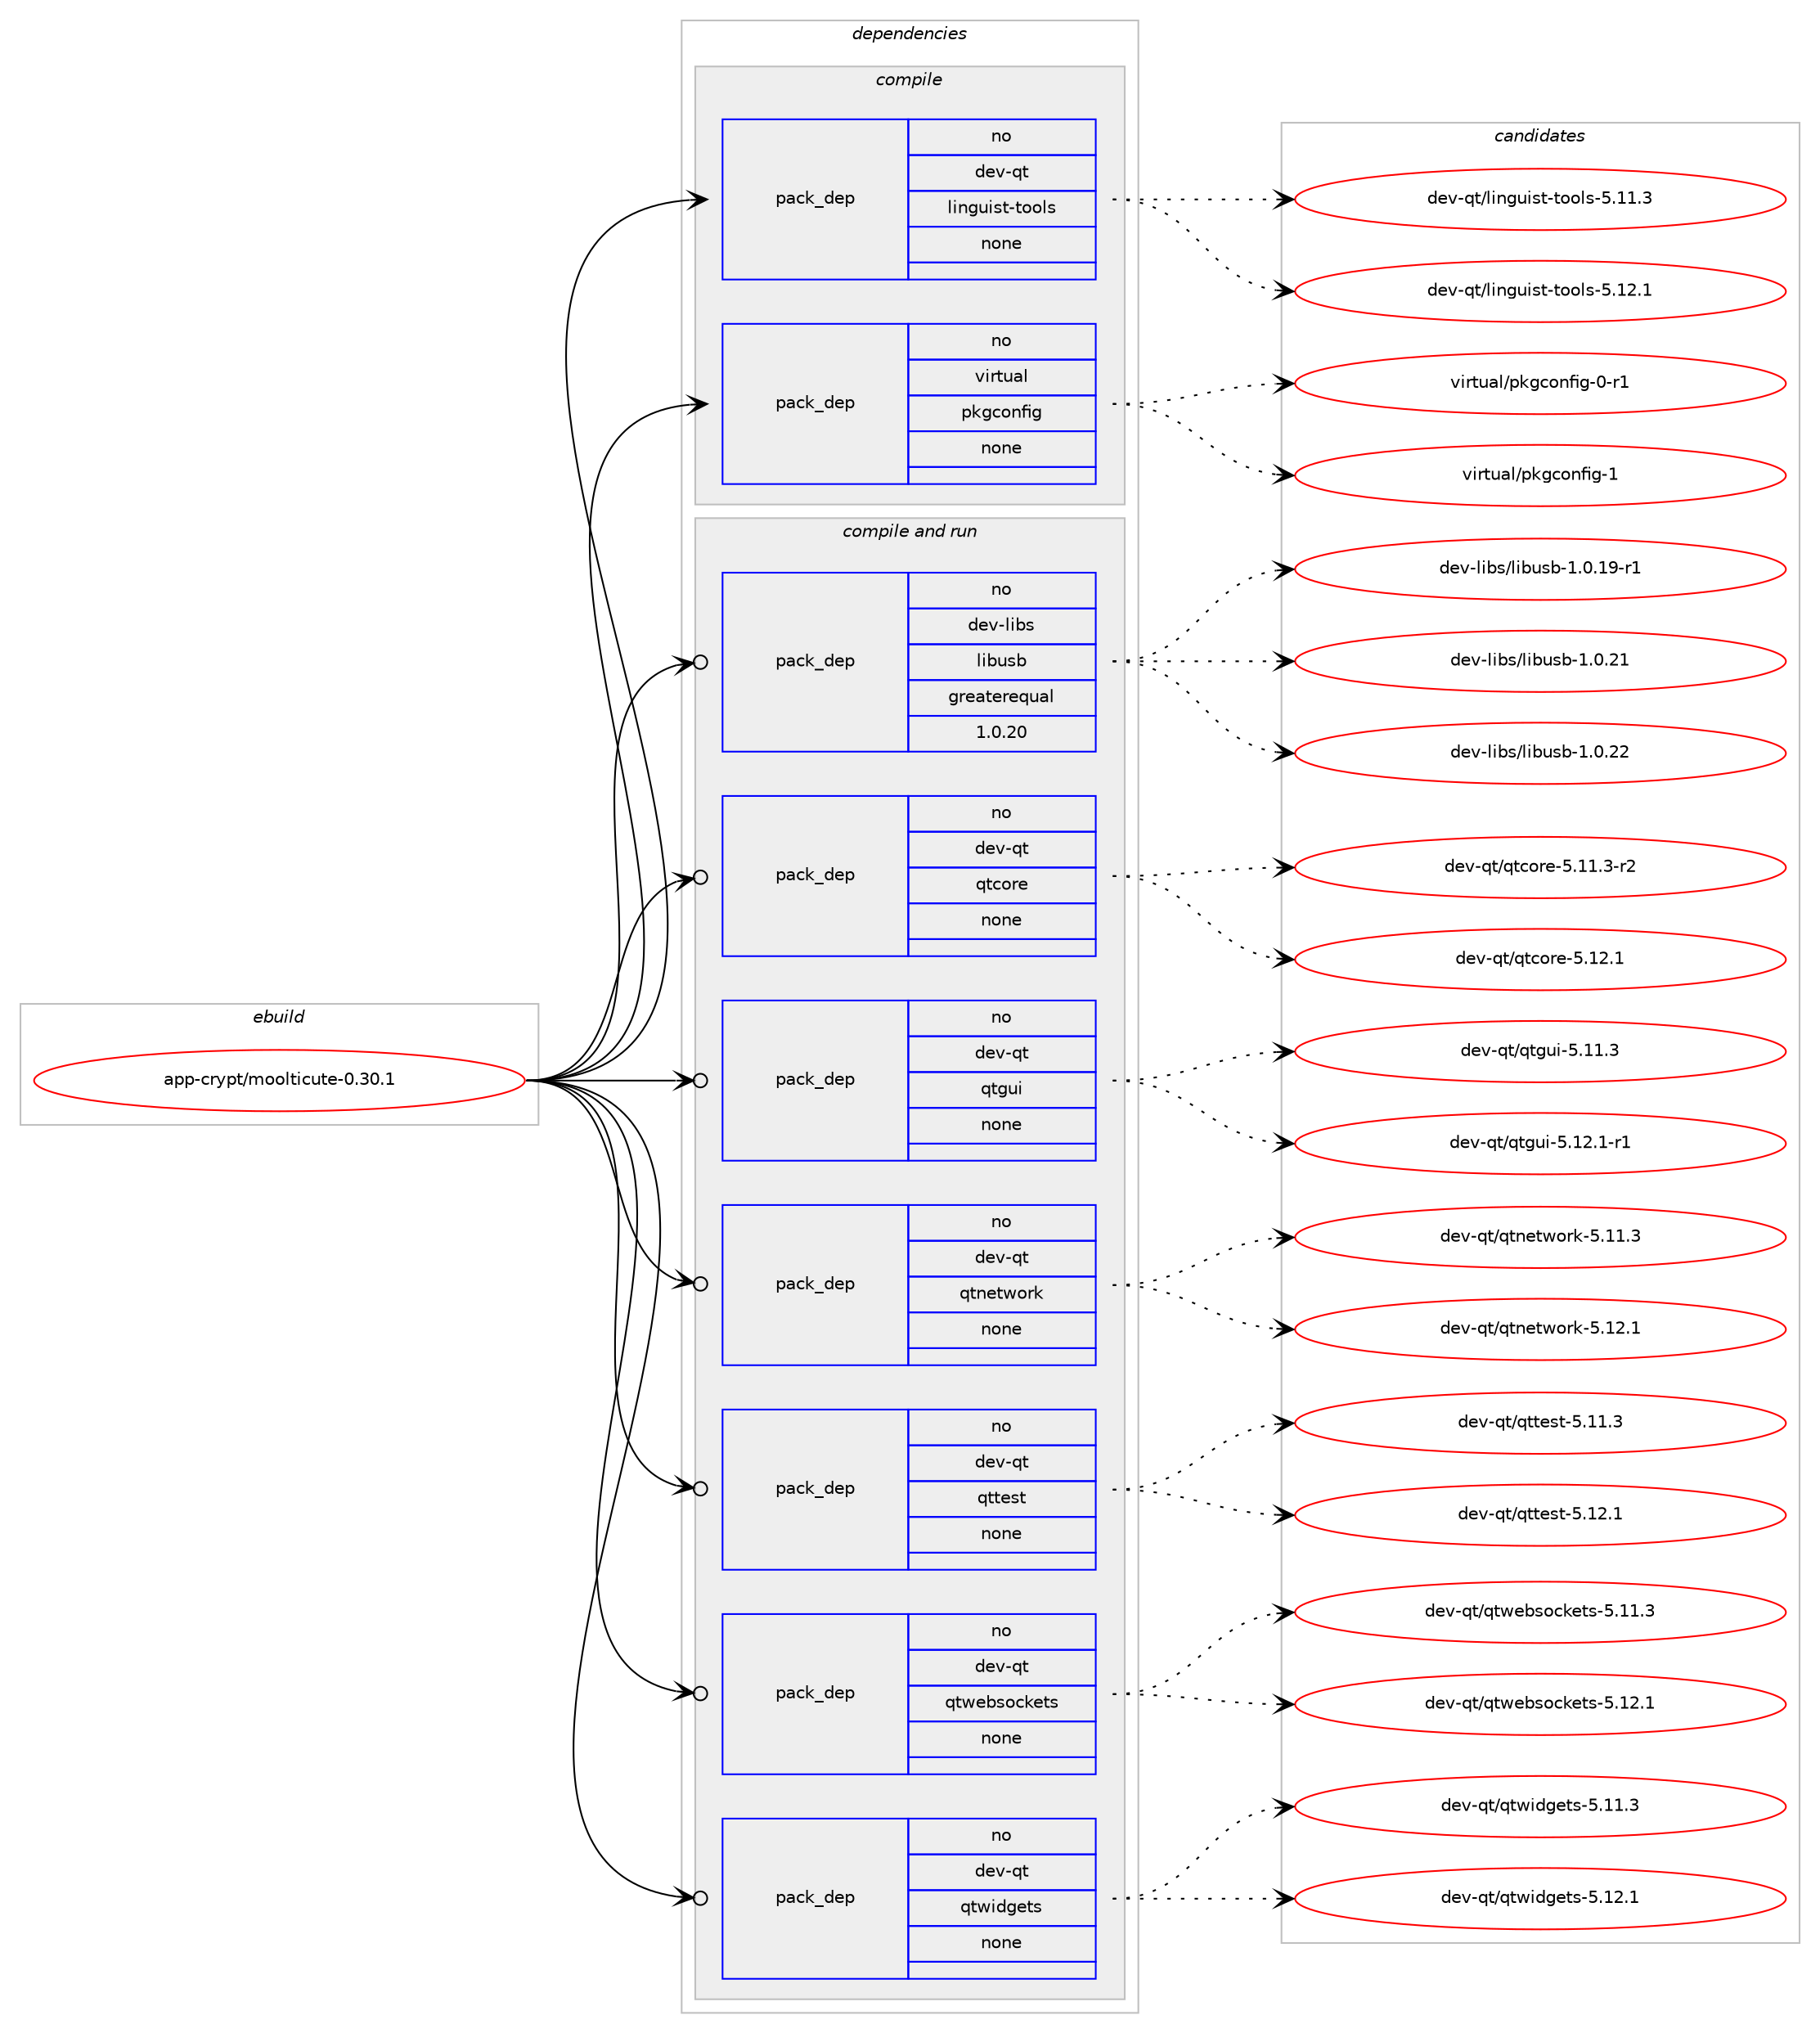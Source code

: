 digraph prolog {

# *************
# Graph options
# *************

newrank=true;
concentrate=true;
compound=true;
graph [rankdir=LR,fontname=Helvetica,fontsize=10,ranksep=1.5];#, ranksep=2.5, nodesep=0.2];
edge  [arrowhead=vee];
node  [fontname=Helvetica,fontsize=10];

# **********
# The ebuild
# **********

subgraph cluster_leftcol {
color=gray;
rank=same;
label=<<i>ebuild</i>>;
id [label="app-crypt/moolticute-0.30.1", color=red, width=4, href="../app-crypt/moolticute-0.30.1.svg"];
}

# ****************
# The dependencies
# ****************

subgraph cluster_midcol {
color=gray;
label=<<i>dependencies</i>>;
subgraph cluster_compile {
fillcolor="#eeeeee";
style=filled;
label=<<i>compile</i>>;
subgraph pack908750 {
dependency1276452 [label=<<TABLE BORDER="0" CELLBORDER="1" CELLSPACING="0" CELLPADDING="4" WIDTH="220"><TR><TD ROWSPAN="6" CELLPADDING="30">pack_dep</TD></TR><TR><TD WIDTH="110">no</TD></TR><TR><TD>dev-qt</TD></TR><TR><TD>linguist-tools</TD></TR><TR><TD>none</TD></TR><TR><TD></TD></TR></TABLE>>, shape=none, color=blue];
}
id:e -> dependency1276452:w [weight=20,style="solid",arrowhead="vee"];
subgraph pack908751 {
dependency1276453 [label=<<TABLE BORDER="0" CELLBORDER="1" CELLSPACING="0" CELLPADDING="4" WIDTH="220"><TR><TD ROWSPAN="6" CELLPADDING="30">pack_dep</TD></TR><TR><TD WIDTH="110">no</TD></TR><TR><TD>virtual</TD></TR><TR><TD>pkgconfig</TD></TR><TR><TD>none</TD></TR><TR><TD></TD></TR></TABLE>>, shape=none, color=blue];
}
id:e -> dependency1276453:w [weight=20,style="solid",arrowhead="vee"];
}
subgraph cluster_compileandrun {
fillcolor="#eeeeee";
style=filled;
label=<<i>compile and run</i>>;
subgraph pack908752 {
dependency1276454 [label=<<TABLE BORDER="0" CELLBORDER="1" CELLSPACING="0" CELLPADDING="4" WIDTH="220"><TR><TD ROWSPAN="6" CELLPADDING="30">pack_dep</TD></TR><TR><TD WIDTH="110">no</TD></TR><TR><TD>dev-libs</TD></TR><TR><TD>libusb</TD></TR><TR><TD>greaterequal</TD></TR><TR><TD>1.0.20</TD></TR></TABLE>>, shape=none, color=blue];
}
id:e -> dependency1276454:w [weight=20,style="solid",arrowhead="odotvee"];
subgraph pack908753 {
dependency1276455 [label=<<TABLE BORDER="0" CELLBORDER="1" CELLSPACING="0" CELLPADDING="4" WIDTH="220"><TR><TD ROWSPAN="6" CELLPADDING="30">pack_dep</TD></TR><TR><TD WIDTH="110">no</TD></TR><TR><TD>dev-qt</TD></TR><TR><TD>qtcore</TD></TR><TR><TD>none</TD></TR><TR><TD></TD></TR></TABLE>>, shape=none, color=blue];
}
id:e -> dependency1276455:w [weight=20,style="solid",arrowhead="odotvee"];
subgraph pack908754 {
dependency1276456 [label=<<TABLE BORDER="0" CELLBORDER="1" CELLSPACING="0" CELLPADDING="4" WIDTH="220"><TR><TD ROWSPAN="6" CELLPADDING="30">pack_dep</TD></TR><TR><TD WIDTH="110">no</TD></TR><TR><TD>dev-qt</TD></TR><TR><TD>qtgui</TD></TR><TR><TD>none</TD></TR><TR><TD></TD></TR></TABLE>>, shape=none, color=blue];
}
id:e -> dependency1276456:w [weight=20,style="solid",arrowhead="odotvee"];
subgraph pack908755 {
dependency1276457 [label=<<TABLE BORDER="0" CELLBORDER="1" CELLSPACING="0" CELLPADDING="4" WIDTH="220"><TR><TD ROWSPAN="6" CELLPADDING="30">pack_dep</TD></TR><TR><TD WIDTH="110">no</TD></TR><TR><TD>dev-qt</TD></TR><TR><TD>qtnetwork</TD></TR><TR><TD>none</TD></TR><TR><TD></TD></TR></TABLE>>, shape=none, color=blue];
}
id:e -> dependency1276457:w [weight=20,style="solid",arrowhead="odotvee"];
subgraph pack908756 {
dependency1276458 [label=<<TABLE BORDER="0" CELLBORDER="1" CELLSPACING="0" CELLPADDING="4" WIDTH="220"><TR><TD ROWSPAN="6" CELLPADDING="30">pack_dep</TD></TR><TR><TD WIDTH="110">no</TD></TR><TR><TD>dev-qt</TD></TR><TR><TD>qttest</TD></TR><TR><TD>none</TD></TR><TR><TD></TD></TR></TABLE>>, shape=none, color=blue];
}
id:e -> dependency1276458:w [weight=20,style="solid",arrowhead="odotvee"];
subgraph pack908757 {
dependency1276459 [label=<<TABLE BORDER="0" CELLBORDER="1" CELLSPACING="0" CELLPADDING="4" WIDTH="220"><TR><TD ROWSPAN="6" CELLPADDING="30">pack_dep</TD></TR><TR><TD WIDTH="110">no</TD></TR><TR><TD>dev-qt</TD></TR><TR><TD>qtwebsockets</TD></TR><TR><TD>none</TD></TR><TR><TD></TD></TR></TABLE>>, shape=none, color=blue];
}
id:e -> dependency1276459:w [weight=20,style="solid",arrowhead="odotvee"];
subgraph pack908758 {
dependency1276460 [label=<<TABLE BORDER="0" CELLBORDER="1" CELLSPACING="0" CELLPADDING="4" WIDTH="220"><TR><TD ROWSPAN="6" CELLPADDING="30">pack_dep</TD></TR><TR><TD WIDTH="110">no</TD></TR><TR><TD>dev-qt</TD></TR><TR><TD>qtwidgets</TD></TR><TR><TD>none</TD></TR><TR><TD></TD></TR></TABLE>>, shape=none, color=blue];
}
id:e -> dependency1276460:w [weight=20,style="solid",arrowhead="odotvee"];
}
subgraph cluster_run {
fillcolor="#eeeeee";
style=filled;
label=<<i>run</i>>;
}
}

# **************
# The candidates
# **************

subgraph cluster_choices {
rank=same;
color=gray;
label=<<i>candidates</i>>;

subgraph choice908750 {
color=black;
nodesep=1;
choice10010111845113116471081051101031171051151164511611111110811545534649494651 [label="dev-qt/linguist-tools-5.11.3", color=red, width=4,href="../dev-qt/linguist-tools-5.11.3.svg"];
choice10010111845113116471081051101031171051151164511611111110811545534649504649 [label="dev-qt/linguist-tools-5.12.1", color=red, width=4,href="../dev-qt/linguist-tools-5.12.1.svg"];
dependency1276452:e -> choice10010111845113116471081051101031171051151164511611111110811545534649494651:w [style=dotted,weight="100"];
dependency1276452:e -> choice10010111845113116471081051101031171051151164511611111110811545534649504649:w [style=dotted,weight="100"];
}
subgraph choice908751 {
color=black;
nodesep=1;
choice11810511411611797108471121071039911111010210510345484511449 [label="virtual/pkgconfig-0-r1", color=red, width=4,href="../virtual/pkgconfig-0-r1.svg"];
choice1181051141161179710847112107103991111101021051034549 [label="virtual/pkgconfig-1", color=red, width=4,href="../virtual/pkgconfig-1.svg"];
dependency1276453:e -> choice11810511411611797108471121071039911111010210510345484511449:w [style=dotted,weight="100"];
dependency1276453:e -> choice1181051141161179710847112107103991111101021051034549:w [style=dotted,weight="100"];
}
subgraph choice908752 {
color=black;
nodesep=1;
choice1001011184510810598115471081059811711598454946484649574511449 [label="dev-libs/libusb-1.0.19-r1", color=red, width=4,href="../dev-libs/libusb-1.0.19-r1.svg"];
choice100101118451081059811547108105981171159845494648465049 [label="dev-libs/libusb-1.0.21", color=red, width=4,href="../dev-libs/libusb-1.0.21.svg"];
choice100101118451081059811547108105981171159845494648465050 [label="dev-libs/libusb-1.0.22", color=red, width=4,href="../dev-libs/libusb-1.0.22.svg"];
dependency1276454:e -> choice1001011184510810598115471081059811711598454946484649574511449:w [style=dotted,weight="100"];
dependency1276454:e -> choice100101118451081059811547108105981171159845494648465049:w [style=dotted,weight="100"];
dependency1276454:e -> choice100101118451081059811547108105981171159845494648465050:w [style=dotted,weight="100"];
}
subgraph choice908753 {
color=black;
nodesep=1;
choice100101118451131164711311699111114101455346494946514511450 [label="dev-qt/qtcore-5.11.3-r2", color=red, width=4,href="../dev-qt/qtcore-5.11.3-r2.svg"];
choice10010111845113116471131169911111410145534649504649 [label="dev-qt/qtcore-5.12.1", color=red, width=4,href="../dev-qt/qtcore-5.12.1.svg"];
dependency1276455:e -> choice100101118451131164711311699111114101455346494946514511450:w [style=dotted,weight="100"];
dependency1276455:e -> choice10010111845113116471131169911111410145534649504649:w [style=dotted,weight="100"];
}
subgraph choice908754 {
color=black;
nodesep=1;
choice100101118451131164711311610311710545534649494651 [label="dev-qt/qtgui-5.11.3", color=red, width=4,href="../dev-qt/qtgui-5.11.3.svg"];
choice1001011184511311647113116103117105455346495046494511449 [label="dev-qt/qtgui-5.12.1-r1", color=red, width=4,href="../dev-qt/qtgui-5.12.1-r1.svg"];
dependency1276456:e -> choice100101118451131164711311610311710545534649494651:w [style=dotted,weight="100"];
dependency1276456:e -> choice1001011184511311647113116103117105455346495046494511449:w [style=dotted,weight="100"];
}
subgraph choice908755 {
color=black;
nodesep=1;
choice100101118451131164711311611010111611911111410745534649494651 [label="dev-qt/qtnetwork-5.11.3", color=red, width=4,href="../dev-qt/qtnetwork-5.11.3.svg"];
choice100101118451131164711311611010111611911111410745534649504649 [label="dev-qt/qtnetwork-5.12.1", color=red, width=4,href="../dev-qt/qtnetwork-5.12.1.svg"];
dependency1276457:e -> choice100101118451131164711311611010111611911111410745534649494651:w [style=dotted,weight="100"];
dependency1276457:e -> choice100101118451131164711311611010111611911111410745534649504649:w [style=dotted,weight="100"];
}
subgraph choice908756 {
color=black;
nodesep=1;
choice100101118451131164711311611610111511645534649494651 [label="dev-qt/qttest-5.11.3", color=red, width=4,href="../dev-qt/qttest-5.11.3.svg"];
choice100101118451131164711311611610111511645534649504649 [label="dev-qt/qttest-5.12.1", color=red, width=4,href="../dev-qt/qttest-5.12.1.svg"];
dependency1276458:e -> choice100101118451131164711311611610111511645534649494651:w [style=dotted,weight="100"];
dependency1276458:e -> choice100101118451131164711311611610111511645534649504649:w [style=dotted,weight="100"];
}
subgraph choice908757 {
color=black;
nodesep=1;
choice1001011184511311647113116119101981151119910710111611545534649494651 [label="dev-qt/qtwebsockets-5.11.3", color=red, width=4,href="../dev-qt/qtwebsockets-5.11.3.svg"];
choice1001011184511311647113116119101981151119910710111611545534649504649 [label="dev-qt/qtwebsockets-5.12.1", color=red, width=4,href="../dev-qt/qtwebsockets-5.12.1.svg"];
dependency1276459:e -> choice1001011184511311647113116119101981151119910710111611545534649494651:w [style=dotted,weight="100"];
dependency1276459:e -> choice1001011184511311647113116119101981151119910710111611545534649504649:w [style=dotted,weight="100"];
}
subgraph choice908758 {
color=black;
nodesep=1;
choice100101118451131164711311611910510010310111611545534649494651 [label="dev-qt/qtwidgets-5.11.3", color=red, width=4,href="../dev-qt/qtwidgets-5.11.3.svg"];
choice100101118451131164711311611910510010310111611545534649504649 [label="dev-qt/qtwidgets-5.12.1", color=red, width=4,href="../dev-qt/qtwidgets-5.12.1.svg"];
dependency1276460:e -> choice100101118451131164711311611910510010310111611545534649494651:w [style=dotted,weight="100"];
dependency1276460:e -> choice100101118451131164711311611910510010310111611545534649504649:w [style=dotted,weight="100"];
}
}

}

